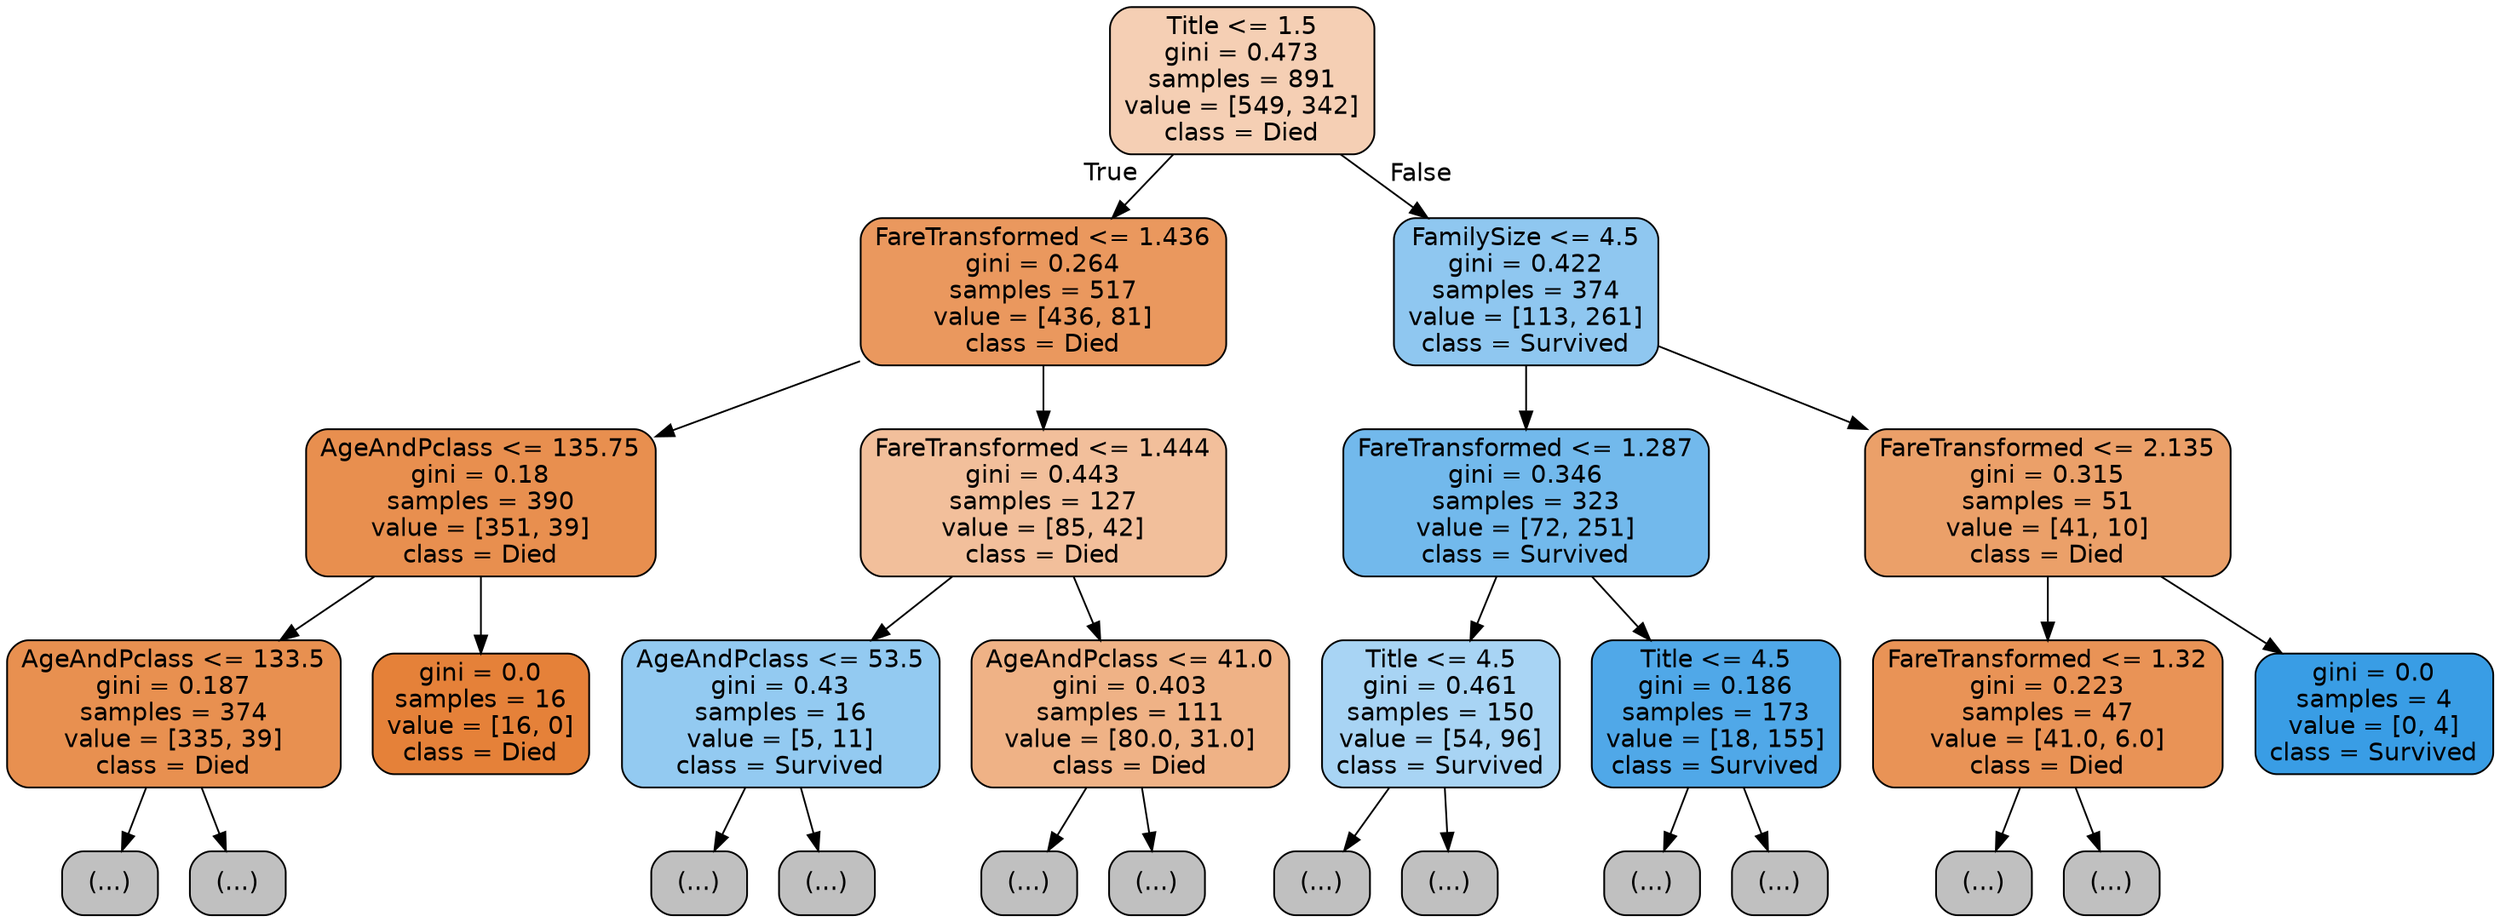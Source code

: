 digraph Tree {
node [shape=box, style="filled, rounded", color="black", fontname="helvetica"] ;
edge [fontname="helvetica"] ;
0 [label="Title <= 1.5\ngini = 0.473\nsamples = 891\nvalue = [549, 342]\nclass = Died", fillcolor="#f5cfb4"] ;
1 [label="FareTransformed <= 1.436\ngini = 0.264\nsamples = 517\nvalue = [436, 81]\nclass = Died", fillcolor="#ea985e"] ;
0 -> 1 [labeldistance=2.5, labelangle=45, headlabel="True"] ;
2 [label="AgeAndPclass <= 135.75\ngini = 0.18\nsamples = 390\nvalue = [351, 39]\nclass = Died", fillcolor="#e88f4f"] ;
1 -> 2 ;
3 [label="AgeAndPclass <= 133.5\ngini = 0.187\nsamples = 374\nvalue = [335, 39]\nclass = Died", fillcolor="#e89050"] ;
2 -> 3 ;
4 [label="(...)", fillcolor="#C0C0C0"] ;
3 -> 4 ;
11 [label="(...)", fillcolor="#C0C0C0"] ;
3 -> 11 ;
14 [label="gini = 0.0\nsamples = 16\nvalue = [16, 0]\nclass = Died", fillcolor="#e58139"] ;
2 -> 14 ;
15 [label="FareTransformed <= 1.444\ngini = 0.443\nsamples = 127\nvalue = [85, 42]\nclass = Died", fillcolor="#f2bf9b"] ;
1 -> 15 ;
16 [label="AgeAndPclass <= 53.5\ngini = 0.43\nsamples = 16\nvalue = [5, 11]\nclass = Survived", fillcolor="#93caf1"] ;
15 -> 16 ;
17 [label="(...)", fillcolor="#C0C0C0"] ;
16 -> 17 ;
20 [label="(...)", fillcolor="#C0C0C0"] ;
16 -> 20 ;
21 [label="AgeAndPclass <= 41.0\ngini = 0.403\nsamples = 111\nvalue = [80.0, 31.0]\nclass = Died", fillcolor="#efb286"] ;
15 -> 21 ;
22 [label="(...)", fillcolor="#C0C0C0"] ;
21 -> 22 ;
27 [label="(...)", fillcolor="#C0C0C0"] ;
21 -> 27 ;
34 [label="FamilySize <= 4.5\ngini = 0.422\nsamples = 374\nvalue = [113, 261]\nclass = Survived", fillcolor="#8fc7f0"] ;
0 -> 34 [labeldistance=2.5, labelangle=-45, headlabel="False"] ;
35 [label="FareTransformed <= 1.287\ngini = 0.346\nsamples = 323\nvalue = [72, 251]\nclass = Survived", fillcolor="#72b9ec"] ;
34 -> 35 ;
36 [label="Title <= 4.5\ngini = 0.461\nsamples = 150\nvalue = [54, 96]\nclass = Survived", fillcolor="#a8d4f4"] ;
35 -> 36 ;
37 [label="(...)", fillcolor="#C0C0C0"] ;
36 -> 37 ;
44 [label="(...)", fillcolor="#C0C0C0"] ;
36 -> 44 ;
45 [label="Title <= 4.5\ngini = 0.186\nsamples = 173\nvalue = [18, 155]\nclass = Survived", fillcolor="#50a8e8"] ;
35 -> 45 ;
46 [label="(...)", fillcolor="#C0C0C0"] ;
45 -> 46 ;
51 [label="(...)", fillcolor="#C0C0C0"] ;
45 -> 51 ;
56 [label="FareTransformed <= 2.135\ngini = 0.315\nsamples = 51\nvalue = [41, 10]\nclass = Died", fillcolor="#eba069"] ;
34 -> 56 ;
57 [label="FareTransformed <= 1.32\ngini = 0.223\nsamples = 47\nvalue = [41.0, 6.0]\nclass = Died", fillcolor="#e99356"] ;
56 -> 57 ;
58 [label="(...)", fillcolor="#C0C0C0"] ;
57 -> 58 ;
59 [label="(...)", fillcolor="#C0C0C0"] ;
57 -> 59 ;
66 [label="gini = 0.0\nsamples = 4\nvalue = [0, 4]\nclass = Survived", fillcolor="#399de5"] ;
56 -> 66 ;
}
